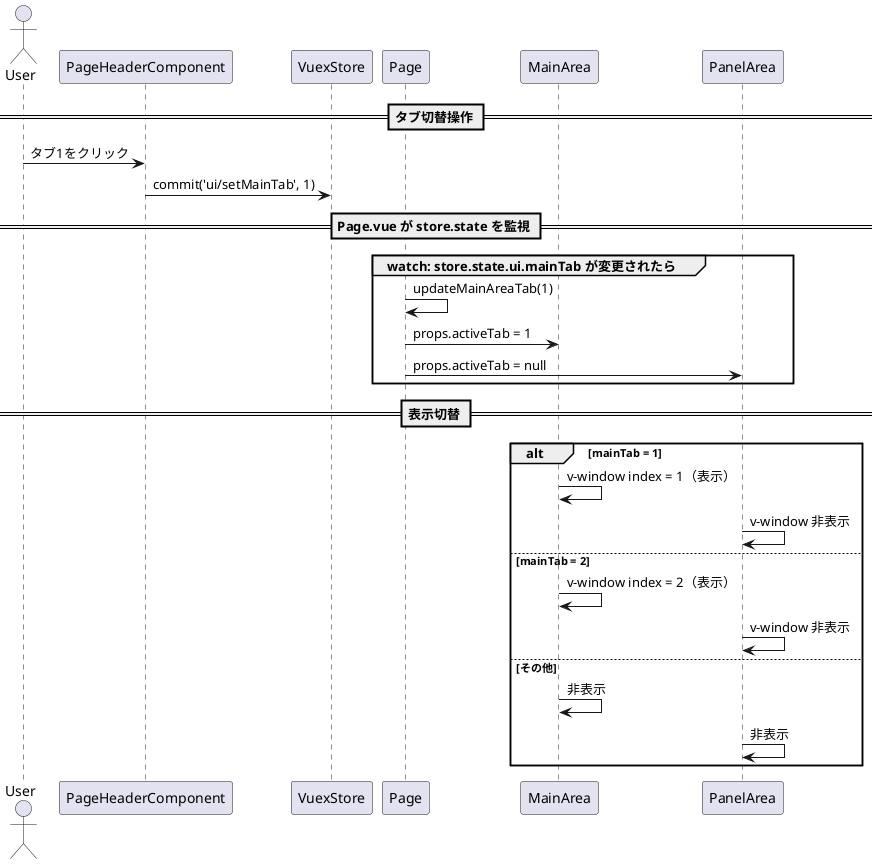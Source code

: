 @startuml switch_tab_with_alt
actor User

participant PageHeaderComponent
participant VuexStore
participant Page as PageVue
participant MainArea
participant PanelArea

== タブ切替操作 ==
User -> PageHeaderComponent : タブ1をクリック
PageHeaderComponent -> VuexStore : commit('ui/setMainTab', 1)

== Page.vue が store.state を監視 ==
group watch: store.state.ui.mainTab が変更されたら
  PageVue -> PageVue : updateMainAreaTab(1)

  PageVue -> MainArea : props.activeTab = 1
  PageVue -> PanelArea : props.activeTab = null
end

== 表示切替 ==
alt mainTab = 1
  MainArea -> MainArea : v-window index = 1（表示）
  PanelArea -> PanelArea : v-window 非表示
else mainTab = 2
  MainArea -> MainArea : v-window index = 2（表示）
  PanelArea -> PanelArea : v-window 非表示
else その他
  MainArea -> MainArea : 非表示
  PanelArea -> PanelArea : 非表示
end
@enduml
